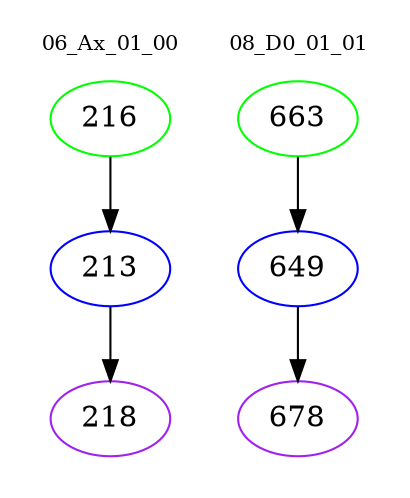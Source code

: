 digraph{
subgraph cluster_0 {
color = white
label = "06_Ax_01_00";
fontsize=10;
T0_216 [label="216", color="green"]
T0_216 -> T0_213 [color="black"]
T0_213 [label="213", color="blue"]
T0_213 -> T0_218 [color="black"]
T0_218 [label="218", color="purple"]
}
subgraph cluster_1 {
color = white
label = "08_D0_01_01";
fontsize=10;
T1_663 [label="663", color="green"]
T1_663 -> T1_649 [color="black"]
T1_649 [label="649", color="blue"]
T1_649 -> T1_678 [color="black"]
T1_678 [label="678", color="purple"]
}
}

